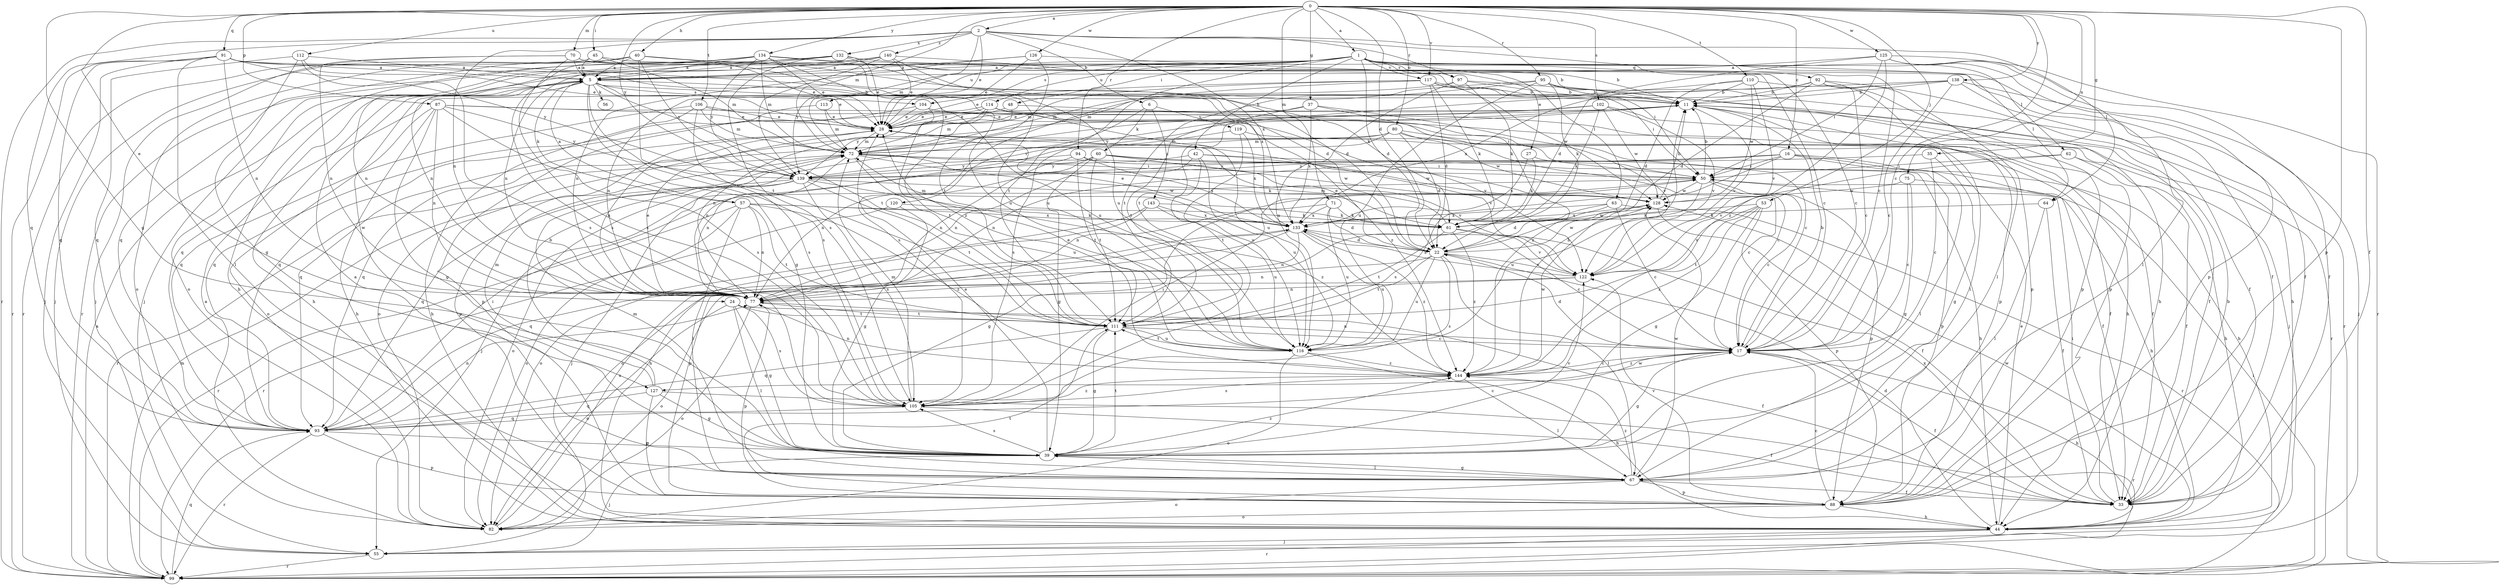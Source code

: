 strict digraph  {
0;
1;
2;
5;
6;
11;
16;
17;
22;
24;
27;
28;
33;
35;
37;
39;
40;
42;
44;
45;
48;
50;
53;
55;
56;
57;
60;
61;
62;
63;
64;
67;
70;
71;
72;
75;
77;
80;
82;
87;
88;
91;
92;
93;
94;
95;
97;
99;
102;
104;
105;
106;
110;
111;
112;
113;
114;
116;
117;
119;
120;
122;
125;
126;
127;
128;
132;
133;
134;
138;
139;
140;
143;
144;
0 -> 1  [label=a];
0 -> 2  [label=a];
0 -> 16  [label=c];
0 -> 17  [label=c];
0 -> 22  [label=d];
0 -> 24  [label=e];
0 -> 33  [label=f];
0 -> 35  [label=g];
0 -> 37  [label=g];
0 -> 39  [label=g];
0 -> 40  [label=h];
0 -> 45  [label=i];
0 -> 53  [label=j];
0 -> 70  [label=m];
0 -> 71  [label=m];
0 -> 72  [label=m];
0 -> 75  [label=n];
0 -> 80  [label=o];
0 -> 87  [label=p];
0 -> 88  [label=p];
0 -> 91  [label=q];
0 -> 94  [label=r];
0 -> 95  [label=r];
0 -> 102  [label=s];
0 -> 106  [label=t];
0 -> 110  [label=t];
0 -> 112  [label=u];
0 -> 117  [label=v];
0 -> 125  [label=w];
0 -> 126  [label=w];
0 -> 134  [label=y];
0 -> 138  [label=y];
0 -> 139  [label=y];
1 -> 5  [label=a];
1 -> 22  [label=d];
1 -> 27  [label=e];
1 -> 42  [label=h];
1 -> 48  [label=i];
1 -> 62  [label=l];
1 -> 63  [label=l];
1 -> 64  [label=l];
1 -> 82  [label=o];
1 -> 88  [label=p];
1 -> 92  [label=q];
1 -> 97  [label=r];
1 -> 104  [label=s];
1 -> 111  [label=t];
1 -> 113  [label=u];
1 -> 114  [label=u];
1 -> 117  [label=v];
1 -> 139  [label=y];
2 -> 6  [label=b];
2 -> 17  [label=c];
2 -> 28  [label=e];
2 -> 64  [label=l];
2 -> 72  [label=m];
2 -> 77  [label=n];
2 -> 93  [label=q];
2 -> 97  [label=r];
2 -> 99  [label=r];
2 -> 132  [label=x];
2 -> 133  [label=x];
2 -> 140  [label=z];
5 -> 11  [label=b];
5 -> 28  [label=e];
5 -> 39  [label=g];
5 -> 44  [label=h];
5 -> 56  [label=k];
5 -> 57  [label=k];
5 -> 104  [label=s];
5 -> 105  [label=s];
5 -> 111  [label=t];
5 -> 116  [label=u];
5 -> 127  [label=w];
6 -> 60  [label=k];
6 -> 119  [label=v];
6 -> 120  [label=v];
6 -> 143  [label=z];
11 -> 28  [label=e];
11 -> 33  [label=f];
11 -> 67  [label=l];
11 -> 82  [label=o];
11 -> 88  [label=p];
11 -> 105  [label=s];
11 -> 122  [label=v];
16 -> 33  [label=f];
16 -> 44  [label=h];
16 -> 50  [label=i];
16 -> 67  [label=l];
16 -> 77  [label=n];
16 -> 105  [label=s];
16 -> 139  [label=y];
17 -> 11  [label=b];
17 -> 22  [label=d];
17 -> 33  [label=f];
17 -> 39  [label=g];
17 -> 44  [label=h];
17 -> 77  [label=n];
17 -> 127  [label=w];
17 -> 144  [label=z];
22 -> 28  [label=e];
22 -> 67  [label=l];
22 -> 77  [label=n];
22 -> 105  [label=s];
22 -> 111  [label=t];
22 -> 116  [label=u];
22 -> 122  [label=v];
22 -> 128  [label=w];
24 -> 33  [label=f];
24 -> 39  [label=g];
24 -> 67  [label=l];
24 -> 82  [label=o];
24 -> 105  [label=s];
24 -> 111  [label=t];
27 -> 50  [label=i];
27 -> 61  [label=k];
27 -> 133  [label=x];
28 -> 72  [label=m];
28 -> 77  [label=n];
28 -> 88  [label=p];
28 -> 93  [label=q];
28 -> 122  [label=v];
33 -> 11  [label=b];
33 -> 50  [label=i];
33 -> 133  [label=x];
35 -> 17  [label=c];
35 -> 39  [label=g];
35 -> 139  [label=y];
37 -> 17  [label=c];
37 -> 28  [label=e];
37 -> 111  [label=t];
37 -> 133  [label=x];
37 -> 144  [label=z];
39 -> 28  [label=e];
39 -> 55  [label=j];
39 -> 67  [label=l];
39 -> 105  [label=s];
39 -> 111  [label=t];
39 -> 122  [label=v];
39 -> 144  [label=z];
40 -> 5  [label=a];
40 -> 28  [label=e];
40 -> 50  [label=i];
40 -> 55  [label=j];
40 -> 61  [label=k];
40 -> 82  [label=o];
40 -> 105  [label=s];
40 -> 111  [label=t];
40 -> 139  [label=y];
42 -> 77  [label=n];
42 -> 88  [label=p];
42 -> 111  [label=t];
42 -> 116  [label=u];
42 -> 128  [label=w];
42 -> 139  [label=y];
44 -> 22  [label=d];
44 -> 28  [label=e];
44 -> 55  [label=j];
44 -> 99  [label=r];
44 -> 128  [label=w];
45 -> 5  [label=a];
45 -> 33  [label=f];
45 -> 72  [label=m];
45 -> 99  [label=r];
48 -> 28  [label=e];
48 -> 72  [label=m];
48 -> 122  [label=v];
50 -> 11  [label=b];
50 -> 17  [label=c];
50 -> 77  [label=n];
50 -> 88  [label=p];
50 -> 116  [label=u];
50 -> 128  [label=w];
53 -> 39  [label=g];
53 -> 61  [label=k];
53 -> 88  [label=p];
53 -> 111  [label=t];
53 -> 122  [label=v];
53 -> 144  [label=z];
55 -> 99  [label=r];
57 -> 5  [label=a];
57 -> 61  [label=k];
57 -> 67  [label=l];
57 -> 77  [label=n];
57 -> 82  [label=o];
57 -> 99  [label=r];
57 -> 111  [label=t];
57 -> 133  [label=x];
57 -> 144  [label=z];
60 -> 39  [label=g];
60 -> 44  [label=h];
60 -> 50  [label=i];
60 -> 55  [label=j];
60 -> 77  [label=n];
60 -> 111  [label=t];
60 -> 128  [label=w];
61 -> 17  [label=c];
61 -> 72  [label=m];
61 -> 111  [label=t];
61 -> 122  [label=v];
61 -> 144  [label=z];
62 -> 33  [label=f];
62 -> 44  [label=h];
62 -> 50  [label=i];
62 -> 122  [label=v];
63 -> 17  [label=c];
63 -> 22  [label=d];
63 -> 82  [label=o];
63 -> 99  [label=r];
63 -> 133  [label=x];
64 -> 33  [label=f];
64 -> 61  [label=k];
64 -> 67  [label=l];
67 -> 5  [label=a];
67 -> 33  [label=f];
67 -> 39  [label=g];
67 -> 72  [label=m];
67 -> 82  [label=o];
67 -> 88  [label=p];
67 -> 128  [label=w];
67 -> 144  [label=z];
70 -> 5  [label=a];
70 -> 17  [label=c];
70 -> 22  [label=d];
70 -> 55  [label=j];
70 -> 77  [label=n];
70 -> 105  [label=s];
71 -> 22  [label=d];
71 -> 39  [label=g];
71 -> 61  [label=k];
71 -> 116  [label=u];
71 -> 133  [label=x];
72 -> 50  [label=i];
72 -> 61  [label=k];
72 -> 77  [label=n];
72 -> 99  [label=r];
72 -> 116  [label=u];
72 -> 122  [label=v];
75 -> 17  [label=c];
75 -> 39  [label=g];
75 -> 44  [label=h];
75 -> 128  [label=w];
77 -> 28  [label=e];
77 -> 82  [label=o];
77 -> 88  [label=p];
77 -> 111  [label=t];
80 -> 17  [label=c];
80 -> 22  [label=d];
80 -> 33  [label=f];
80 -> 72  [label=m];
80 -> 77  [label=n];
80 -> 93  [label=q];
80 -> 128  [label=w];
82 -> 5  [label=a];
82 -> 133  [label=x];
87 -> 28  [label=e];
87 -> 39  [label=g];
87 -> 44  [label=h];
87 -> 50  [label=i];
87 -> 77  [label=n];
87 -> 82  [label=o];
87 -> 105  [label=s];
87 -> 139  [label=y];
88 -> 17  [label=c];
88 -> 44  [label=h];
88 -> 82  [label=o];
88 -> 111  [label=t];
88 -> 122  [label=v];
91 -> 5  [label=a];
91 -> 55  [label=j];
91 -> 67  [label=l];
91 -> 77  [label=n];
91 -> 93  [label=q];
91 -> 99  [label=r];
91 -> 116  [label=u];
91 -> 133  [label=x];
91 -> 139  [label=y];
92 -> 11  [label=b];
92 -> 17  [label=c];
92 -> 22  [label=d];
92 -> 44  [label=h];
92 -> 67  [label=l];
92 -> 88  [label=p];
92 -> 133  [label=x];
93 -> 17  [label=c];
93 -> 39  [label=g];
93 -> 50  [label=i];
93 -> 77  [label=n];
93 -> 88  [label=p];
93 -> 99  [label=r];
94 -> 17  [label=c];
94 -> 77  [label=n];
94 -> 111  [label=t];
94 -> 133  [label=x];
94 -> 139  [label=y];
95 -> 11  [label=b];
95 -> 61  [label=k];
95 -> 72  [label=m];
95 -> 88  [label=p];
95 -> 99  [label=r];
95 -> 111  [label=t];
95 -> 116  [label=u];
97 -> 11  [label=b];
97 -> 44  [label=h];
97 -> 61  [label=k];
97 -> 77  [label=n];
97 -> 116  [label=u];
99 -> 5  [label=a];
99 -> 50  [label=i];
99 -> 72  [label=m];
99 -> 93  [label=q];
102 -> 28  [label=e];
102 -> 61  [label=k];
102 -> 99  [label=r];
102 -> 122  [label=v];
102 -> 128  [label=w];
102 -> 139  [label=y];
104 -> 28  [label=e];
104 -> 44  [label=h];
104 -> 88  [label=p];
104 -> 111  [label=t];
105 -> 33  [label=f];
105 -> 50  [label=i];
105 -> 72  [label=m];
105 -> 93  [label=q];
105 -> 144  [label=z];
106 -> 28  [label=e];
106 -> 44  [label=h];
106 -> 72  [label=m];
106 -> 93  [label=q];
106 -> 105  [label=s];
106 -> 122  [label=v];
110 -> 11  [label=b];
110 -> 22  [label=d];
110 -> 72  [label=m];
110 -> 88  [label=p];
110 -> 122  [label=v];
110 -> 128  [label=w];
111 -> 17  [label=c];
111 -> 39  [label=g];
111 -> 93  [label=q];
111 -> 116  [label=u];
112 -> 5  [label=a];
112 -> 28  [label=e];
112 -> 39  [label=g];
112 -> 93  [label=q];
112 -> 105  [label=s];
113 -> 28  [label=e];
113 -> 72  [label=m];
113 -> 93  [label=q];
114 -> 28  [label=e];
114 -> 55  [label=j];
114 -> 77  [label=n];
114 -> 93  [label=q];
114 -> 116  [label=u];
114 -> 139  [label=y];
114 -> 144  [label=z];
116 -> 28  [label=e];
116 -> 44  [label=h];
116 -> 82  [label=o];
116 -> 111  [label=t];
116 -> 144  [label=z];
117 -> 11  [label=b];
117 -> 22  [label=d];
117 -> 28  [label=e];
117 -> 50  [label=i];
117 -> 61  [label=k];
117 -> 72  [label=m];
117 -> 105  [label=s];
117 -> 128  [label=w];
119 -> 33  [label=f];
119 -> 72  [label=m];
119 -> 116  [label=u];
119 -> 133  [label=x];
120 -> 39  [label=g];
120 -> 61  [label=k];
120 -> 99  [label=r];
122 -> 77  [label=n];
122 -> 82  [label=o];
122 -> 133  [label=x];
125 -> 5  [label=a];
125 -> 22  [label=d];
125 -> 33  [label=f];
125 -> 50  [label=i];
125 -> 67  [label=l];
125 -> 99  [label=r];
125 -> 144  [label=z];
126 -> 5  [label=a];
126 -> 11  [label=b];
126 -> 28  [label=e];
126 -> 77  [label=n];
126 -> 111  [label=t];
127 -> 11  [label=b];
127 -> 39  [label=g];
127 -> 72  [label=m];
127 -> 88  [label=p];
127 -> 93  [label=q];
127 -> 99  [label=r];
128 -> 11  [label=b];
128 -> 33  [label=f];
128 -> 133  [label=x];
132 -> 5  [label=a];
132 -> 11  [label=b];
132 -> 22  [label=d];
132 -> 28  [label=e];
132 -> 77  [label=n];
132 -> 99  [label=r];
132 -> 105  [label=s];
133 -> 22  [label=d];
133 -> 28  [label=e];
133 -> 72  [label=m];
133 -> 77  [label=n];
133 -> 88  [label=p];
133 -> 93  [label=q];
133 -> 116  [label=u];
133 -> 128  [label=w];
133 -> 144  [label=z];
134 -> 5  [label=a];
134 -> 28  [label=e];
134 -> 33  [label=f];
134 -> 44  [label=h];
134 -> 72  [label=m];
134 -> 77  [label=n];
134 -> 93  [label=q];
134 -> 116  [label=u];
134 -> 139  [label=y];
134 -> 144  [label=z];
138 -> 11  [label=b];
138 -> 17  [label=c];
138 -> 33  [label=f];
138 -> 55  [label=j];
138 -> 93  [label=q];
138 -> 111  [label=t];
139 -> 55  [label=j];
139 -> 82  [label=o];
139 -> 93  [label=q];
139 -> 105  [label=s];
139 -> 111  [label=t];
139 -> 128  [label=w];
139 -> 144  [label=z];
140 -> 5  [label=a];
140 -> 17  [label=c];
140 -> 28  [label=e];
140 -> 55  [label=j];
140 -> 77  [label=n];
140 -> 116  [label=u];
140 -> 139  [label=y];
143 -> 44  [label=h];
143 -> 61  [label=k];
143 -> 82  [label=o];
143 -> 116  [label=u];
143 -> 133  [label=x];
144 -> 11  [label=b];
144 -> 17  [label=c];
144 -> 67  [label=l];
144 -> 77  [label=n];
144 -> 105  [label=s];
144 -> 128  [label=w];
}
